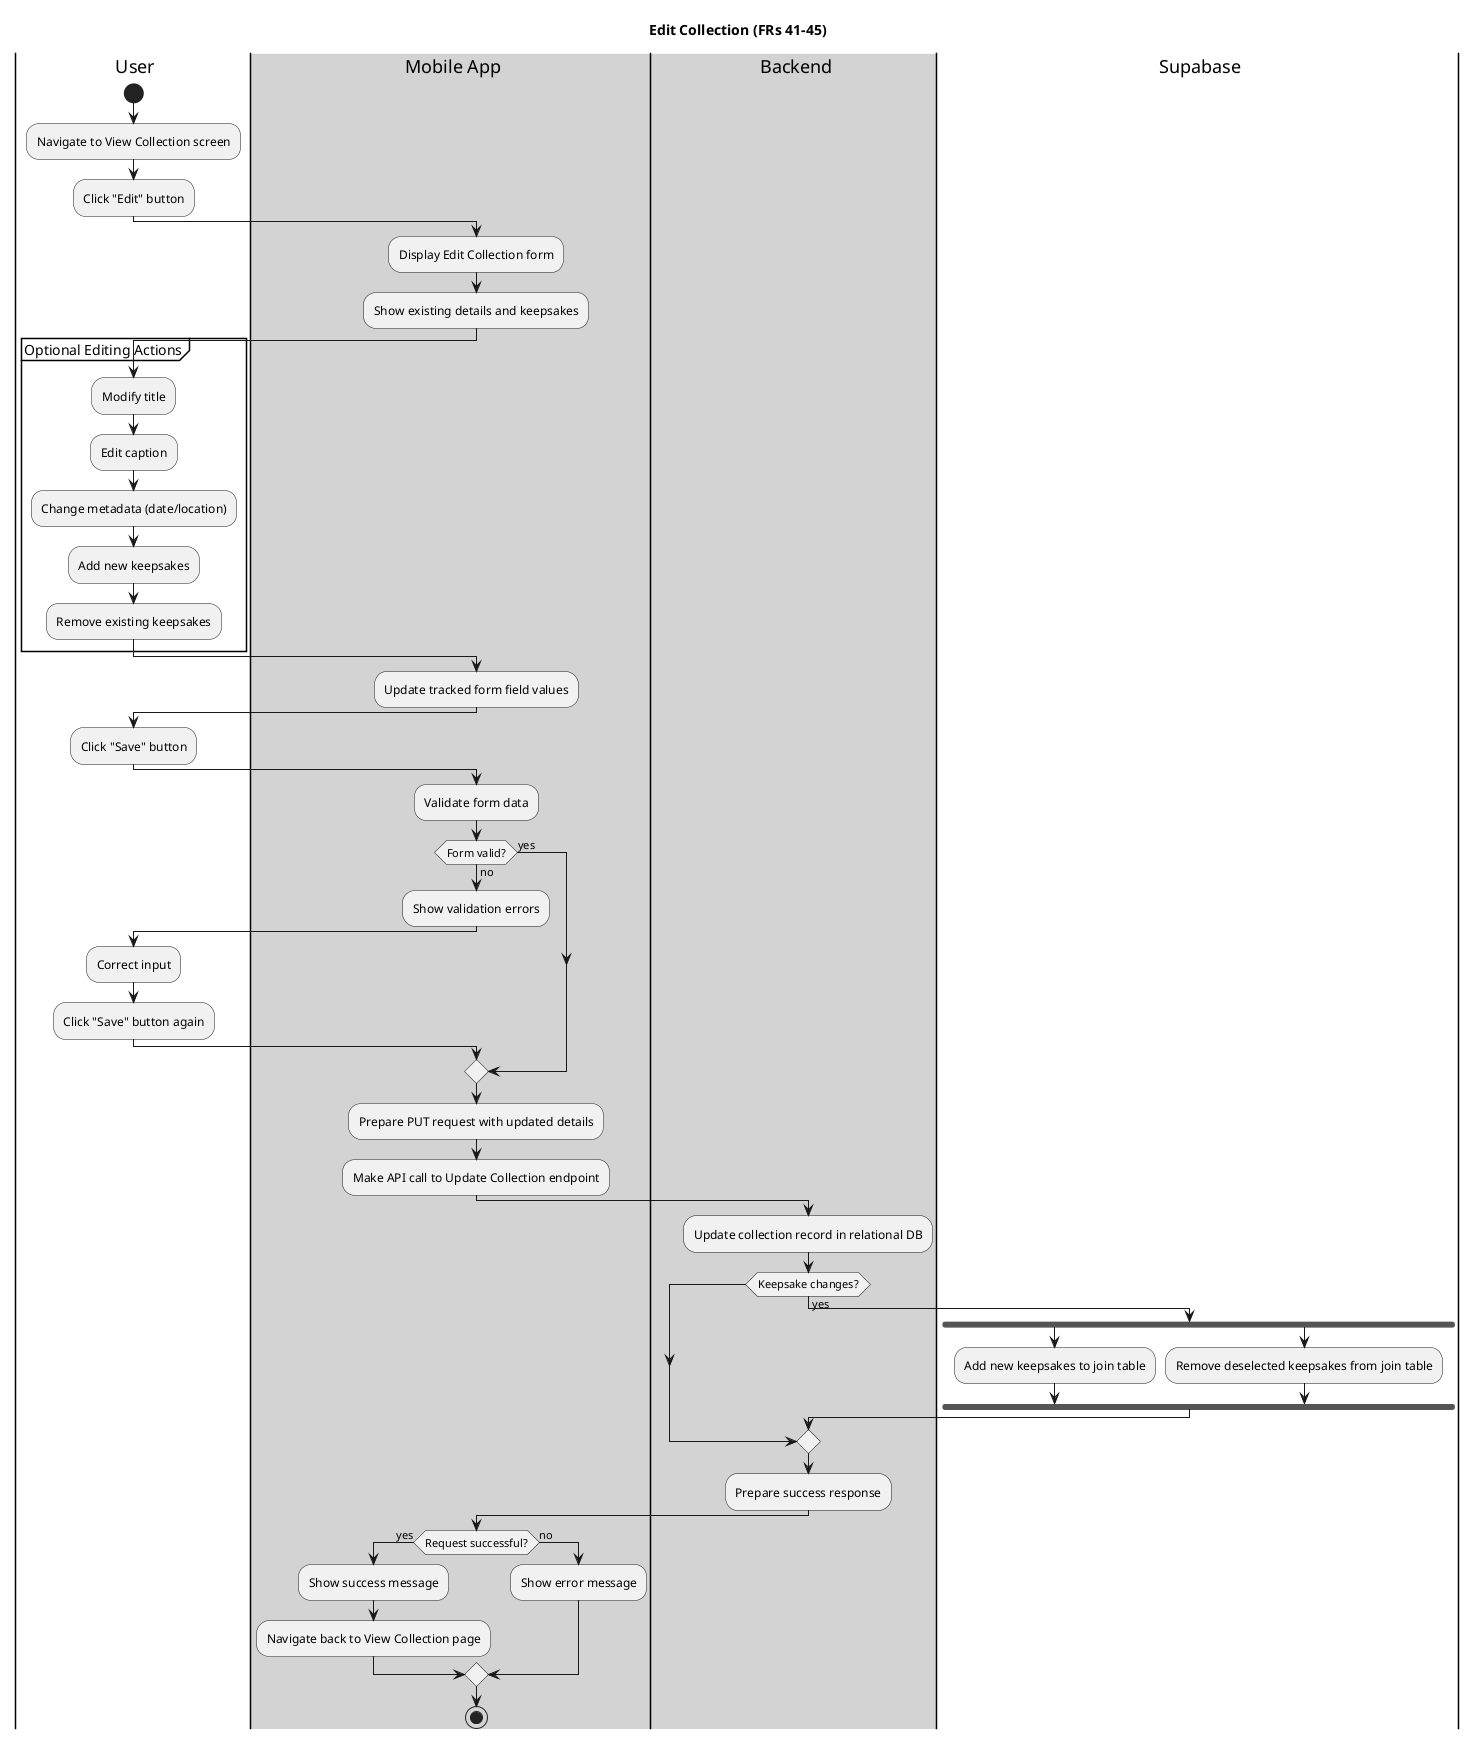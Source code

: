 @startuml
title Edit Collection (FRs 41-45)

|user| User
|#lightgray|mobile| Mobile App
|#lightgray|backend| Backend
|db| Supabase

|user|
start
:Navigate to View Collection screen;
:Click "Edit" button;

|mobile|
:Display Edit Collection form;
:Show existing details and keepsakes;

partition "Optional Editing Actions" {
  |user|
  :Modify title;
  :Edit caption;
  :Change metadata (date/location);
  :Add new keepsakes;
  :Remove existing keepsakes;
}
|mobile|
:Update tracked form field values;

|user|
:Click "Save" button;

|mobile|
:Validate form data;
if (Form valid?) is (no) then
  :Show validation errors;
  |user|
  :Correct input;
  :Click "Save" button again;
|mobile|
else (yes)
endif

:Prepare PUT request with updated details;
:Make API call to Update Collection endpoint;

|backend|
:Update collection record in relational DB;

if (Keepsake changes?) is (yes) then
  |db|
  fork
    :Add new keepsakes to join table;
  fork again
    :Remove deselected keepsakes from join table;
  end fork
endif

|backend|
:Prepare success response;

|mobile|
if (Request successful?) is (yes) then
  :Show success message;
  :Navigate back to View Collection page;
else (no)
  :Show error message;
endif

stop
@enduml

